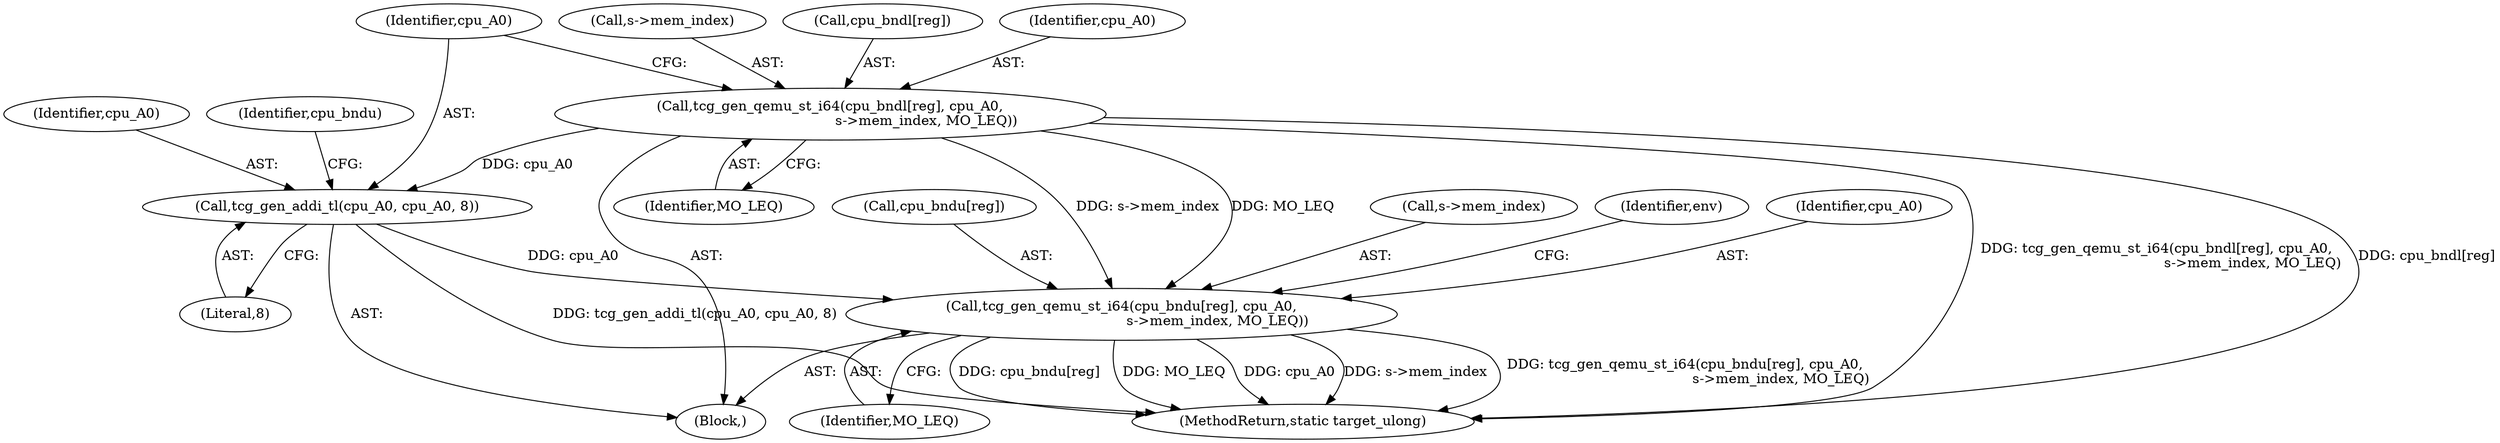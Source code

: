 digraph "0_qemu_30663fd26c0307e414622c7a8607fbc04f92ec14@pointer" {
"1010598" [label="(Call,tcg_gen_qemu_st_i64(cpu_bndl[reg], cpu_A0,\n                                            s->mem_index, MO_LEQ))"];
"1010607" [label="(Call,tcg_gen_addi_tl(cpu_A0, cpu_A0, 8))"];
"1010611" [label="(Call,tcg_gen_qemu_st_i64(cpu_bndu[reg], cpu_A0,\n                                            s->mem_index, MO_LEQ))"];
"1010602" [label="(Identifier,cpu_A0)"];
"1010613" [label="(Identifier,cpu_bndu)"];
"1011840" [label="(MethodReturn,static target_ulong)"];
"1010603" [label="(Call,s->mem_index)"];
"1010611" [label="(Call,tcg_gen_qemu_st_i64(cpu_bndu[reg], cpu_A0,\n                                            s->mem_index, MO_LEQ))"];
"1010597" [label="(Block,)"];
"1010599" [label="(Call,cpu_bndl[reg])"];
"1010610" [label="(Literal,8)"];
"1010619" [label="(Identifier,MO_LEQ)"];
"1010608" [label="(Identifier,cpu_A0)"];
"1010760" [label="(Identifier,env)"];
"1010609" [label="(Identifier,cpu_A0)"];
"1010615" [label="(Identifier,cpu_A0)"];
"1010612" [label="(Call,cpu_bndu[reg])"];
"1010607" [label="(Call,tcg_gen_addi_tl(cpu_A0, cpu_A0, 8))"];
"1010598" [label="(Call,tcg_gen_qemu_st_i64(cpu_bndl[reg], cpu_A0,\n                                            s->mem_index, MO_LEQ))"];
"1010616" [label="(Call,s->mem_index)"];
"1010606" [label="(Identifier,MO_LEQ)"];
"1010598" -> "1010597"  [label="AST: "];
"1010598" -> "1010606"  [label="CFG: "];
"1010599" -> "1010598"  [label="AST: "];
"1010602" -> "1010598"  [label="AST: "];
"1010603" -> "1010598"  [label="AST: "];
"1010606" -> "1010598"  [label="AST: "];
"1010608" -> "1010598"  [label="CFG: "];
"1010598" -> "1011840"  [label="DDG: tcg_gen_qemu_st_i64(cpu_bndl[reg], cpu_A0,\n                                            s->mem_index, MO_LEQ)"];
"1010598" -> "1011840"  [label="DDG: cpu_bndl[reg]"];
"1010598" -> "1010607"  [label="DDG: cpu_A0"];
"1010598" -> "1010611"  [label="DDG: s->mem_index"];
"1010598" -> "1010611"  [label="DDG: MO_LEQ"];
"1010607" -> "1010597"  [label="AST: "];
"1010607" -> "1010610"  [label="CFG: "];
"1010608" -> "1010607"  [label="AST: "];
"1010609" -> "1010607"  [label="AST: "];
"1010610" -> "1010607"  [label="AST: "];
"1010613" -> "1010607"  [label="CFG: "];
"1010607" -> "1011840"  [label="DDG: tcg_gen_addi_tl(cpu_A0, cpu_A0, 8)"];
"1010607" -> "1010611"  [label="DDG: cpu_A0"];
"1010611" -> "1010597"  [label="AST: "];
"1010611" -> "1010619"  [label="CFG: "];
"1010612" -> "1010611"  [label="AST: "];
"1010615" -> "1010611"  [label="AST: "];
"1010616" -> "1010611"  [label="AST: "];
"1010619" -> "1010611"  [label="AST: "];
"1010760" -> "1010611"  [label="CFG: "];
"1010611" -> "1011840"  [label="DDG: s->mem_index"];
"1010611" -> "1011840"  [label="DDG: tcg_gen_qemu_st_i64(cpu_bndu[reg], cpu_A0,\n                                            s->mem_index, MO_LEQ)"];
"1010611" -> "1011840"  [label="DDG: cpu_bndu[reg]"];
"1010611" -> "1011840"  [label="DDG: MO_LEQ"];
"1010611" -> "1011840"  [label="DDG: cpu_A0"];
}
